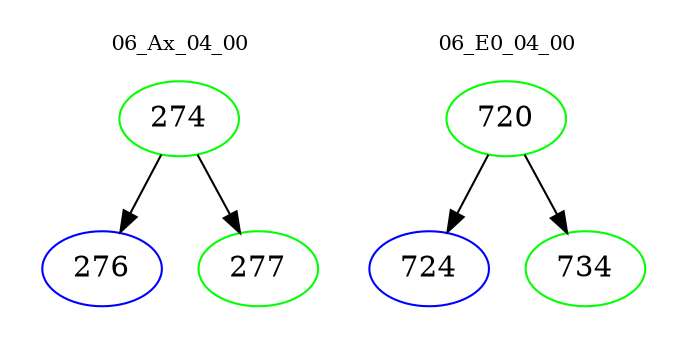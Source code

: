 digraph{
subgraph cluster_0 {
color = white
label = "06_Ax_04_00";
fontsize=10;
T0_274 [label="274", color="green"]
T0_274 -> T0_276 [color="black"]
T0_276 [label="276", color="blue"]
T0_274 -> T0_277 [color="black"]
T0_277 [label="277", color="green"]
}
subgraph cluster_1 {
color = white
label = "06_E0_04_00";
fontsize=10;
T1_720 [label="720", color="green"]
T1_720 -> T1_724 [color="black"]
T1_724 [label="724", color="blue"]
T1_720 -> T1_734 [color="black"]
T1_734 [label="734", color="green"]
}
}
